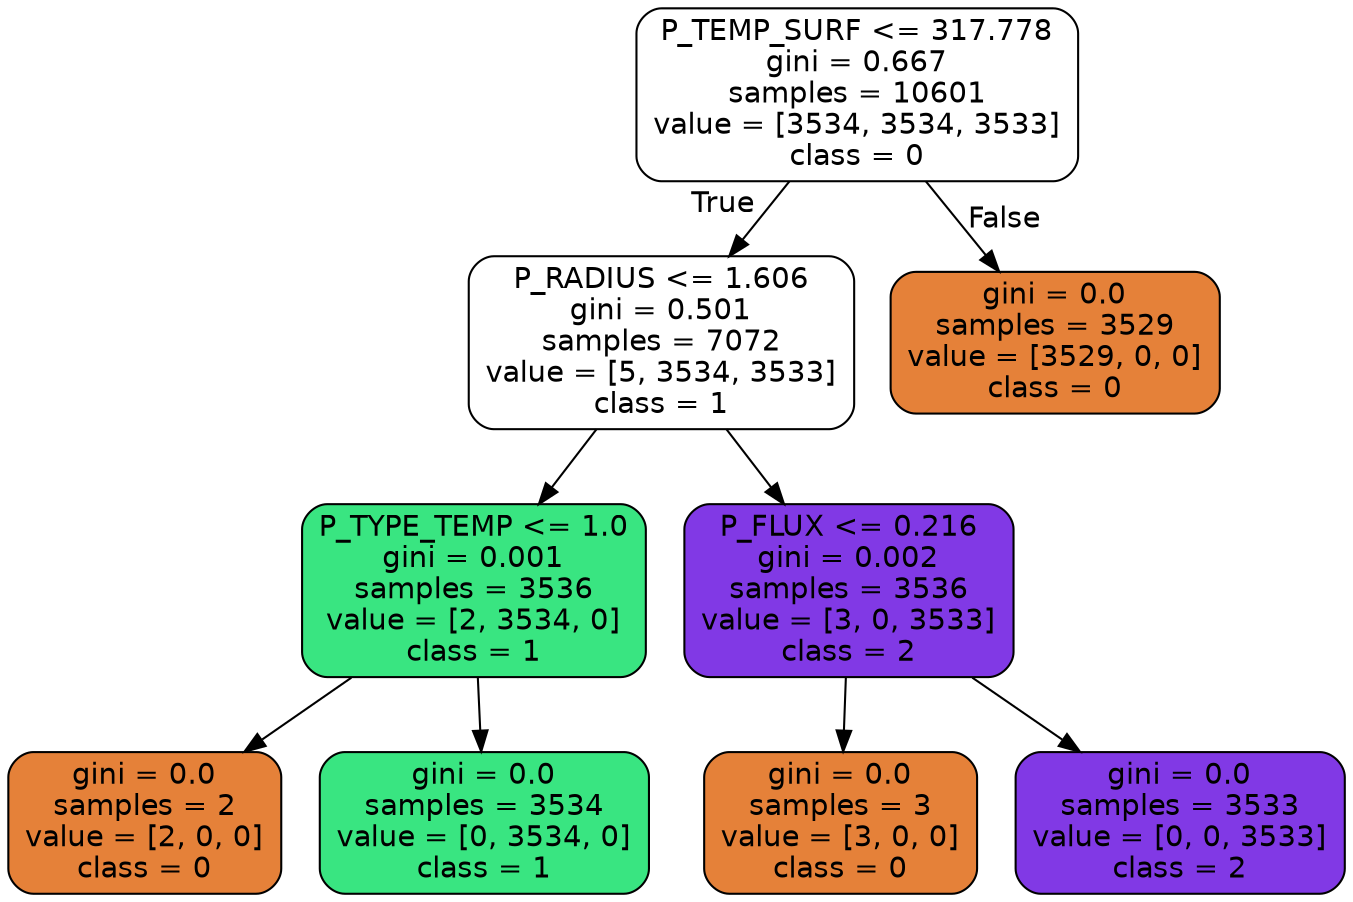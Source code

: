 digraph Tree {
node [shape=box, style="filled, rounded", color="black", fontname="helvetica"] ;
edge [fontname="helvetica"] ;
0 [label="P_TEMP_SURF <= 317.778\ngini = 0.667\nsamples = 10601\nvalue = [3534, 3534, 3533]\nclass = 0", fillcolor="#ffffff"] ;
1 [label="P_RADIUS <= 1.606\ngini = 0.501\nsamples = 7072\nvalue = [5, 3534, 3533]\nclass = 1", fillcolor="#ffffff"] ;
0 -> 1 [labeldistance=2.5, labelangle=45, headlabel="True"] ;
2 [label="P_TYPE_TEMP <= 1.0\ngini = 0.001\nsamples = 3536\nvalue = [2, 3534, 0]\nclass = 1", fillcolor="#39e581"] ;
1 -> 2 ;
3 [label="gini = 0.0\nsamples = 2\nvalue = [2, 0, 0]\nclass = 0", fillcolor="#e58139"] ;
2 -> 3 ;
4 [label="gini = 0.0\nsamples = 3534\nvalue = [0, 3534, 0]\nclass = 1", fillcolor="#39e581"] ;
2 -> 4 ;
5 [label="P_FLUX <= 0.216\ngini = 0.002\nsamples = 3536\nvalue = [3, 0, 3533]\nclass = 2", fillcolor="#8139e5"] ;
1 -> 5 ;
6 [label="gini = 0.0\nsamples = 3\nvalue = [3, 0, 0]\nclass = 0", fillcolor="#e58139"] ;
5 -> 6 ;
7 [label="gini = 0.0\nsamples = 3533\nvalue = [0, 0, 3533]\nclass = 2", fillcolor="#8139e5"] ;
5 -> 7 ;
8 [label="gini = 0.0\nsamples = 3529\nvalue = [3529, 0, 0]\nclass = 0", fillcolor="#e58139"] ;
0 -> 8 [labeldistance=2.5, labelangle=-45, headlabel="False"] ;
}